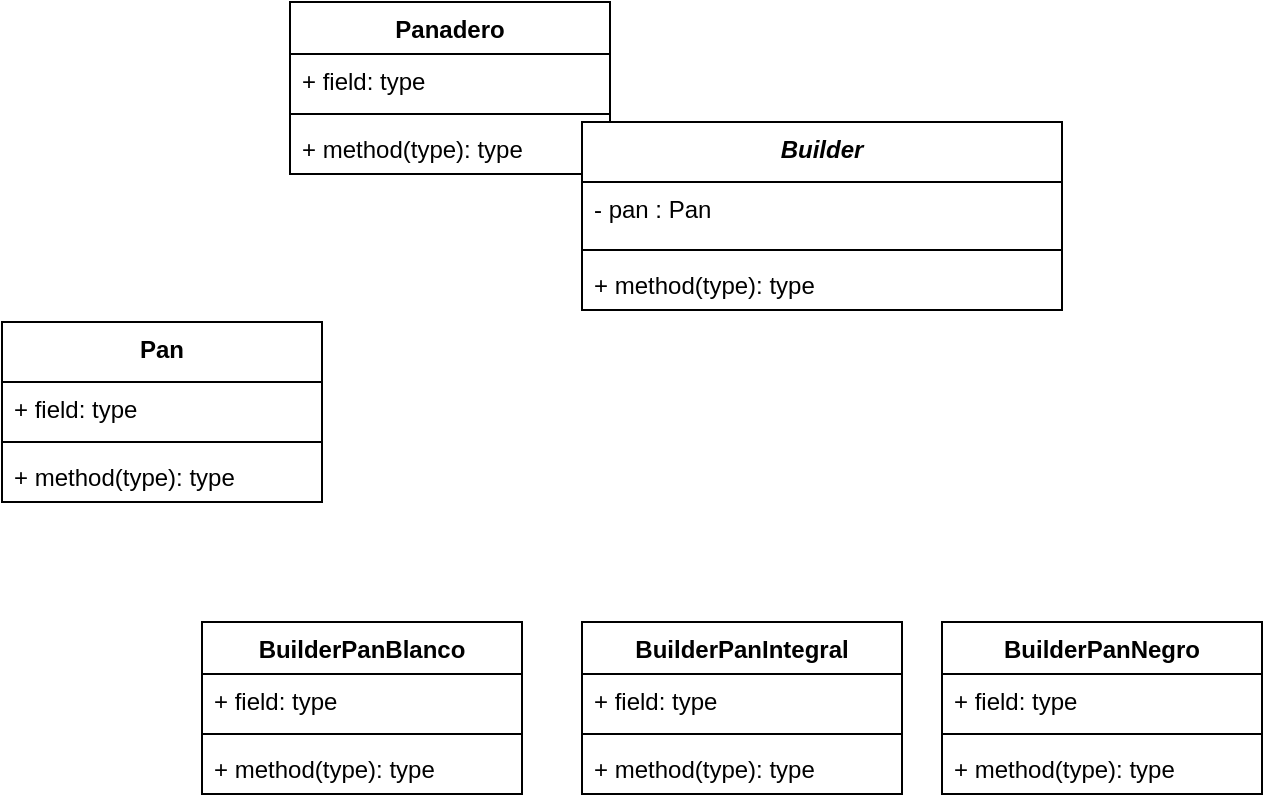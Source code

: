 <mxfile version="22.0.3" type="device">
  <diagram name="Página-1" id="suJnnRDerYLL4JTRHI_N">
    <mxGraphModel dx="1276" dy="606" grid="1" gridSize="10" guides="1" tooltips="1" connect="1" arrows="1" fold="1" page="1" pageScale="1" pageWidth="827" pageHeight="1169" math="0" shadow="0">
      <root>
        <mxCell id="0" />
        <mxCell id="1" parent="0" />
        <mxCell id="tnWZkn1UZ0NpBsFybf62-1" value="Panadero" style="swimlane;fontStyle=1;align=center;verticalAlign=top;childLayout=stackLayout;horizontal=1;startSize=26;horizontalStack=0;resizeParent=1;resizeParentMax=0;resizeLast=0;collapsible=1;marginBottom=0;whiteSpace=wrap;html=1;" parent="1" vertex="1">
          <mxGeometry x="254" y="110" width="160" height="86" as="geometry" />
        </mxCell>
        <mxCell id="tnWZkn1UZ0NpBsFybf62-2" value="+ field: type" style="text;strokeColor=none;fillColor=none;align=left;verticalAlign=top;spacingLeft=4;spacingRight=4;overflow=hidden;rotatable=0;points=[[0,0.5],[1,0.5]];portConstraint=eastwest;whiteSpace=wrap;html=1;" parent="tnWZkn1UZ0NpBsFybf62-1" vertex="1">
          <mxGeometry y="26" width="160" height="26" as="geometry" />
        </mxCell>
        <mxCell id="tnWZkn1UZ0NpBsFybf62-3" value="" style="line;strokeWidth=1;fillColor=none;align=left;verticalAlign=middle;spacingTop=-1;spacingLeft=3;spacingRight=3;rotatable=0;labelPosition=right;points=[];portConstraint=eastwest;strokeColor=inherit;" parent="tnWZkn1UZ0NpBsFybf62-1" vertex="1">
          <mxGeometry y="52" width="160" height="8" as="geometry" />
        </mxCell>
        <mxCell id="tnWZkn1UZ0NpBsFybf62-4" value="+ method(type): type" style="text;strokeColor=none;fillColor=none;align=left;verticalAlign=top;spacingLeft=4;spacingRight=4;overflow=hidden;rotatable=0;points=[[0,0.5],[1,0.5]];portConstraint=eastwest;whiteSpace=wrap;html=1;" parent="tnWZkn1UZ0NpBsFybf62-1" vertex="1">
          <mxGeometry y="60" width="160" height="26" as="geometry" />
        </mxCell>
        <mxCell id="tnWZkn1UZ0NpBsFybf62-5" value="Pan" style="swimlane;fontStyle=1;align=center;verticalAlign=top;childLayout=stackLayout;horizontal=1;startSize=30;horizontalStack=0;resizeParent=1;resizeParentMax=0;resizeLast=0;collapsible=1;marginBottom=0;whiteSpace=wrap;html=1;" parent="1" vertex="1">
          <mxGeometry x="110" y="270" width="160" height="90" as="geometry" />
        </mxCell>
        <mxCell id="tnWZkn1UZ0NpBsFybf62-6" value="+ field: type" style="text;strokeColor=none;fillColor=none;align=left;verticalAlign=top;spacingLeft=4;spacingRight=4;overflow=hidden;rotatable=0;points=[[0,0.5],[1,0.5]];portConstraint=eastwest;whiteSpace=wrap;html=1;" parent="tnWZkn1UZ0NpBsFybf62-5" vertex="1">
          <mxGeometry y="30" width="160" height="26" as="geometry" />
        </mxCell>
        <mxCell id="tnWZkn1UZ0NpBsFybf62-7" value="" style="line;strokeWidth=1;fillColor=none;align=left;verticalAlign=middle;spacingTop=-1;spacingLeft=3;spacingRight=3;rotatable=0;labelPosition=right;points=[];portConstraint=eastwest;strokeColor=inherit;" parent="tnWZkn1UZ0NpBsFybf62-5" vertex="1">
          <mxGeometry y="56" width="160" height="8" as="geometry" />
        </mxCell>
        <mxCell id="tnWZkn1UZ0NpBsFybf62-8" value="+ method(type): type" style="text;strokeColor=none;fillColor=none;align=left;verticalAlign=top;spacingLeft=4;spacingRight=4;overflow=hidden;rotatable=0;points=[[0,0.5],[1,0.5]];portConstraint=eastwest;whiteSpace=wrap;html=1;" parent="tnWZkn1UZ0NpBsFybf62-5" vertex="1">
          <mxGeometry y="64" width="160" height="26" as="geometry" />
        </mxCell>
        <mxCell id="tnWZkn1UZ0NpBsFybf62-9" value="BuilderPanBlanco" style="swimlane;fontStyle=1;align=center;verticalAlign=top;childLayout=stackLayout;horizontal=1;startSize=26;horizontalStack=0;resizeParent=1;resizeParentMax=0;resizeLast=0;collapsible=1;marginBottom=0;whiteSpace=wrap;html=1;" parent="1" vertex="1">
          <mxGeometry x="210" y="420" width="160" height="86" as="geometry" />
        </mxCell>
        <mxCell id="tnWZkn1UZ0NpBsFybf62-10" value="+ field: type" style="text;strokeColor=none;fillColor=none;align=left;verticalAlign=top;spacingLeft=4;spacingRight=4;overflow=hidden;rotatable=0;points=[[0,0.5],[1,0.5]];portConstraint=eastwest;whiteSpace=wrap;html=1;" parent="tnWZkn1UZ0NpBsFybf62-9" vertex="1">
          <mxGeometry y="26" width="160" height="26" as="geometry" />
        </mxCell>
        <mxCell id="tnWZkn1UZ0NpBsFybf62-11" value="" style="line;strokeWidth=1;fillColor=none;align=left;verticalAlign=middle;spacingTop=-1;spacingLeft=3;spacingRight=3;rotatable=0;labelPosition=right;points=[];portConstraint=eastwest;strokeColor=inherit;" parent="tnWZkn1UZ0NpBsFybf62-9" vertex="1">
          <mxGeometry y="52" width="160" height="8" as="geometry" />
        </mxCell>
        <mxCell id="tnWZkn1UZ0NpBsFybf62-12" value="+ method(type): type" style="text;strokeColor=none;fillColor=none;align=left;verticalAlign=top;spacingLeft=4;spacingRight=4;overflow=hidden;rotatable=0;points=[[0,0.5],[1,0.5]];portConstraint=eastwest;whiteSpace=wrap;html=1;" parent="tnWZkn1UZ0NpBsFybf62-9" vertex="1">
          <mxGeometry y="60" width="160" height="26" as="geometry" />
        </mxCell>
        <mxCell id="tnWZkn1UZ0NpBsFybf62-13" value="BuilderPanIntegral" style="swimlane;fontStyle=1;align=center;verticalAlign=top;childLayout=stackLayout;horizontal=1;startSize=26;horizontalStack=0;resizeParent=1;resizeParentMax=0;resizeLast=0;collapsible=1;marginBottom=0;whiteSpace=wrap;html=1;" parent="1" vertex="1">
          <mxGeometry x="400" y="420" width="160" height="86" as="geometry" />
        </mxCell>
        <mxCell id="tnWZkn1UZ0NpBsFybf62-14" value="+ field: type" style="text;strokeColor=none;fillColor=none;align=left;verticalAlign=top;spacingLeft=4;spacingRight=4;overflow=hidden;rotatable=0;points=[[0,0.5],[1,0.5]];portConstraint=eastwest;whiteSpace=wrap;html=1;" parent="tnWZkn1UZ0NpBsFybf62-13" vertex="1">
          <mxGeometry y="26" width="160" height="26" as="geometry" />
        </mxCell>
        <mxCell id="tnWZkn1UZ0NpBsFybf62-15" value="" style="line;strokeWidth=1;fillColor=none;align=left;verticalAlign=middle;spacingTop=-1;spacingLeft=3;spacingRight=3;rotatable=0;labelPosition=right;points=[];portConstraint=eastwest;strokeColor=inherit;" parent="tnWZkn1UZ0NpBsFybf62-13" vertex="1">
          <mxGeometry y="52" width="160" height="8" as="geometry" />
        </mxCell>
        <mxCell id="tnWZkn1UZ0NpBsFybf62-16" value="+ method(type): type" style="text;strokeColor=none;fillColor=none;align=left;verticalAlign=top;spacingLeft=4;spacingRight=4;overflow=hidden;rotatable=0;points=[[0,0.5],[1,0.5]];portConstraint=eastwest;whiteSpace=wrap;html=1;" parent="tnWZkn1UZ0NpBsFybf62-13" vertex="1">
          <mxGeometry y="60" width="160" height="26" as="geometry" />
        </mxCell>
        <mxCell id="tnWZkn1UZ0NpBsFybf62-17" value="BuilderPanNegro" style="swimlane;fontStyle=1;align=center;verticalAlign=top;childLayout=stackLayout;horizontal=1;startSize=26;horizontalStack=0;resizeParent=1;resizeParentMax=0;resizeLast=0;collapsible=1;marginBottom=0;whiteSpace=wrap;html=1;" parent="1" vertex="1">
          <mxGeometry x="580" y="420" width="160" height="86" as="geometry" />
        </mxCell>
        <mxCell id="tnWZkn1UZ0NpBsFybf62-18" value="+ field: type" style="text;strokeColor=none;fillColor=none;align=left;verticalAlign=top;spacingLeft=4;spacingRight=4;overflow=hidden;rotatable=0;points=[[0,0.5],[1,0.5]];portConstraint=eastwest;whiteSpace=wrap;html=1;" parent="tnWZkn1UZ0NpBsFybf62-17" vertex="1">
          <mxGeometry y="26" width="160" height="26" as="geometry" />
        </mxCell>
        <mxCell id="tnWZkn1UZ0NpBsFybf62-19" value="" style="line;strokeWidth=1;fillColor=none;align=left;verticalAlign=middle;spacingTop=-1;spacingLeft=3;spacingRight=3;rotatable=0;labelPosition=right;points=[];portConstraint=eastwest;strokeColor=inherit;" parent="tnWZkn1UZ0NpBsFybf62-17" vertex="1">
          <mxGeometry y="52" width="160" height="8" as="geometry" />
        </mxCell>
        <mxCell id="tnWZkn1UZ0NpBsFybf62-20" value="+ method(type): type" style="text;strokeColor=none;fillColor=none;align=left;verticalAlign=top;spacingLeft=4;spacingRight=4;overflow=hidden;rotatable=0;points=[[0,0.5],[1,0.5]];portConstraint=eastwest;whiteSpace=wrap;html=1;" parent="tnWZkn1UZ0NpBsFybf62-17" vertex="1">
          <mxGeometry y="60" width="160" height="26" as="geometry" />
        </mxCell>
        <mxCell id="kwk_ySsIVakXDjuVhU19-1" value="&lt;i&gt;Builder&lt;/i&gt;" style="swimlane;fontStyle=1;align=center;verticalAlign=top;childLayout=stackLayout;horizontal=1;startSize=30;horizontalStack=0;resizeParent=1;resizeParentMax=0;resizeLast=0;collapsible=1;marginBottom=0;whiteSpace=wrap;html=1;" vertex="1" parent="1">
          <mxGeometry x="400" y="170" width="240" height="94" as="geometry" />
        </mxCell>
        <mxCell id="kwk_ySsIVakXDjuVhU19-2" value="- pan : Pan" style="text;strokeColor=none;fillColor=none;align=left;verticalAlign=top;spacingLeft=4;spacingRight=4;overflow=hidden;rotatable=0;points=[[0,0.5],[1,0.5]];portConstraint=eastwest;whiteSpace=wrap;html=1;" vertex="1" parent="kwk_ySsIVakXDjuVhU19-1">
          <mxGeometry y="30" width="240" height="30" as="geometry" />
        </mxCell>
        <mxCell id="kwk_ySsIVakXDjuVhU19-3" value="" style="line;strokeWidth=1;fillColor=none;align=left;verticalAlign=middle;spacingTop=-1;spacingLeft=3;spacingRight=3;rotatable=0;labelPosition=right;points=[];portConstraint=eastwest;strokeColor=inherit;" vertex="1" parent="kwk_ySsIVakXDjuVhU19-1">
          <mxGeometry y="60" width="240" height="8" as="geometry" />
        </mxCell>
        <mxCell id="kwk_ySsIVakXDjuVhU19-4" value="+ method(type): type" style="text;strokeColor=none;fillColor=none;align=left;verticalAlign=top;spacingLeft=4;spacingRight=4;overflow=hidden;rotatable=0;points=[[0,0.5],[1,0.5]];portConstraint=eastwest;whiteSpace=wrap;html=1;" vertex="1" parent="kwk_ySsIVakXDjuVhU19-1">
          <mxGeometry y="68" width="240" height="26" as="geometry" />
        </mxCell>
      </root>
    </mxGraphModel>
  </diagram>
</mxfile>
